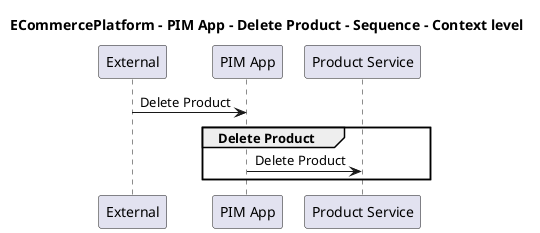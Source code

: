 @startuml

title ECommercePlatform - PIM App - Delete Product - Sequence - Context level

participant "External" as C4InterFlow.SoftwareSystems.ExternalSystem
participant "PIM App" as ECommercePlatform.SoftwareSystems.PIMApp
participant "Product Service" as ECommercePlatform.SoftwareSystems.ProductService

C4InterFlow.SoftwareSystems.ExternalSystem -> ECommercePlatform.SoftwareSystems.PIMApp : Delete Product
group Delete Product
ECommercePlatform.SoftwareSystems.PIMApp -> ECommercePlatform.SoftwareSystems.ProductService : Delete Product
end


@enduml
